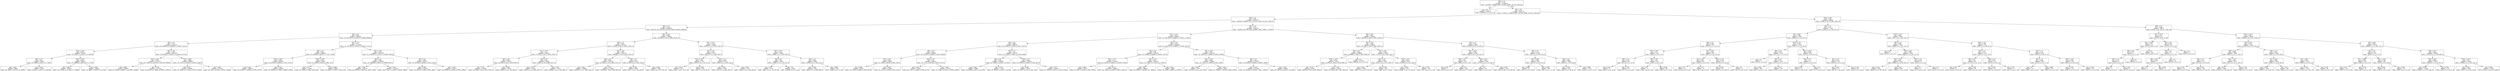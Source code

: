digraph Tree {
node [shape=box] ;
0 [label="X[8] <= 1.5\ngini = 0.767\nsamples = 11105816\nvalue = [3316682, 5198965, 2097, 5147495, 28665, 1813703, 2061542]"] ;
1 [label="gini = 0.0\nsamples = 1188678\nvalue = [1880569, 0, 0, 0, 0, 0, 0]"] ;
0 -> 1 [labeldistance=2.5, labelangle=45, headlabel="True"] ;
2 [label="X[1] <= 0.5\ngini = 0.744\nsamples = 9917138\nvalue = [1436113, 5198965, 2097, 5147495, 28665, 1813703, 2061542]"] ;
0 -> 2 [labeldistance=2.5, labelangle=-45, headlabel="False"] ;
3 [label="X[9] <= 2.5\ngini = 0.742\nsamples = 9870734\nvalue = [1365209, 5198965, 2077, 5147375, 27863, 1812223, 2061513]"] ;
2 -> 3 ;
4 [label="X[8] <= 2.5\ngini = 0.735\nsamples = 6458164\nvalue = [801283, 3351706, 478, 3517530, 25864, 1632622, 888063]"] ;
3 -> 4 ;
5 [label="X[0] <= 0.5\ngini = 0.693\nsamples = 5924481\nvalue = [0, 3351706, 0, 3517530, 0, 1616098, 888063]"] ;
4 -> 5 ;
6 [label="X[9] <= 0.5\ngini = 0.719\nsamples = 3150513\nvalue = [0, 1000663, 0, 1938388, 0, 1285419, 760512]"] ;
5 -> 6 ;
7 [label="X[10] <= 29.5\ngini = 0.655\nsamples = 477697\nvalue = [0, 195937, 0, 311821, 0, 0, 248769]"] ;
6 -> 7 ;
8 [label="X[6] <= 12.5\ngini = 0.62\nsamples = 94282\nvalue = [0, 25968, 0, 51647, 0, 0, 71493]"] ;
7 -> 8 ;
9 [label="gini = 0.657\nsamples = 46901\nvalue = [0, 19443, 0, 29776, 0, 0, 24960]"] ;
8 -> 9 ;
10 [label="gini = 0.522\nsamples = 47381\nvalue = [0, 6525, 0, 21871, 0, 0, 46533]"] ;
8 -> 10 ;
11 [label="X[10] <= 230.5\ngini = 0.653\nsamples = 383415\nvalue = [0, 169969, 0, 260174, 0, 0, 177276]"] ;
7 -> 11 ;
12 [label="gini = 0.645\nsamples = 279461\nvalue = [0, 105364, 0, 197244, 0, 0, 140046]"] ;
11 -> 12 ;
13 [label="gini = 0.649\nsamples = 103954\nvalue = [0, 64605, 0, 62930, 0, 0, 37230]"] ;
11 -> 13 ;
14 [label="X[3] <= 74.5\ngini = 0.709\nsamples = 2672816\nvalue = [0, 804726, 0, 1626567, 0, 1285419, 511743]"] ;
6 -> 14 ;
15 [label="X[10] <= 95.5\ngini = 0.708\nsamples = 2274213\nvalue = [0, 733655, 0, 1407476, 0, 1047180, 409065]"] ;
14 -> 15 ;
16 [label="gini = 0.692\nsamples = 996622\nvalue = [0, 305810, 0, 688617, 0, 410608, 170268]"] ;
15 -> 16 ;
17 [label="gini = 0.716\nsamples = 1277591\nvalue = [0, 427845, 0, 718859, 0, 636572, 238797]"] ;
15 -> 17 ;
18 [label="X[7] <= 209.5\ngini = 0.698\nsamples = 398603\nvalue = [0, 71071, 0, 219091, 0, 238239, 102678]"] ;
14 -> 18 ;
19 [label="gini = 0.697\nsamples = 244883\nvalue = [0, 41800, 0, 123739, 0, 155012, 67059]"] ;
18 -> 19 ;
20 [label="gini = 0.694\nsamples = 153720\nvalue = [0, 29271, 0, 95352, 0, 83227, 35619]"] ;
18 -> 20 ;
21 [label="X[3] <= 57.5\ngini = 0.577\nsamples = 2773968\nvalue = [0, 2351043, 0, 1579142, 0, 330679, 127551]"] ;
5 -> 21 ;
22 [label="X[0] <= 2.5\ngini = 0.531\nsamples = 896619\nvalue = [0, 850304, 0, 465167, 0, 77221, 27048]"] ;
21 -> 22 ;
23 [label="X[10] <= 230.5\ngini = 0.525\nsamples = 853967\nvalue = [0, 823535, 0, 429033, 0, 73741, 25791]"] ;
22 -> 23 ;
24 [label="gini = 0.561\nsamples = 288342\nvalue = [0, 257289, 0, 154985, 0, 33193, 10742]"] ;
23 -> 24 ;
25 [label="gini = 0.505\nsamples = 565625\nvalue = [0, 566246, 0, 274048, 0, 40548, 15049]"] ;
23 -> 25 ;
26 [label="X[10] <= 229.5\ngini = 0.555\nsamples = 42652\nvalue = [0, 26769, 0, 36134, 0, 3480, 1257]"] ;
22 -> 26 ;
27 [label="gini = 0.377\nsamples = 11959\nvalue = [0, 14682, 0, 2949, 0, 858, 525]"] ;
26 -> 27 ;
28 [label="gini = 0.469\nsamples = 30693\nvalue = [0, 12087, 0, 33185, 0, 2622, 732]"] ;
26 -> 28 ;
29 [label="X[2] <= 131.5\ngini = 0.595\nsamples = 1877349\nvalue = [0, 1500739, 0, 1113975, 0, 253458, 100503]"] ;
21 -> 29 ;
30 [label="X[4] <= 3.5\ngini = 0.603\nsamples = 1429592\nvalue = [0, 1099394, 0, 880125, 0, 200906, 80371]"] ;
29 -> 30 ;
31 [label="gini = 0.546\nsamples = 314139\nvalue = [0, 286633, 0, 168739, 0, 35342, 5706]"] ;
30 -> 31 ;
32 [label="gini = 0.615\nsamples = 1115453\nvalue = [0, 812761, 0, 711386, 0, 165564, 74665]"] ;
30 -> 32 ;
33 [label="X[5] <= 0.5\ngini = 0.563\nsamples = 447757\nvalue = [0, 401345, 0, 233850, 0, 52552, 20132]"] ;
29 -> 33 ;
34 [label="gini = 0.668\nsamples = 32186\nvalue = [0, 16359, 0, 22388, 0, 8461, 3449]"] ;
33 -> 34 ;
35 [label="gini = 0.548\nsamples = 415571\nvalue = [0, 384986, 0, 211462, 0, 44091, 16683]"] ;
33 -> 35 ;
36 [label="X[6] <= 42.5\ngini = 0.098\nsamples = 533683\nvalue = [801283, 0, 478, 0, 25864, 16524, 0]"] ;
4 -> 36 ;
37 [label="X[5] <= 1.5\ngini = 0.087\nsamples = 502787\nvalue = [759359, 0, 463, 0, 20390, 14932, 0]"] ;
36 -> 37 ;
38 [label="X[7] <= 222.5\ngini = 0.13\nsamples = 186513\nvalue = [275010, 0, 287, 0, 10225, 9706, 0]"] ;
37 -> 38 ;
39 [label="X[0] <= 0.5\ngini = 0.099\nsamples = 147057\nvalue = [221023, 0, 258, 0, 5616, 6169, 0]"] ;
38 -> 39 ;
40 [label="gini = 0.116\nsamples = 116262\nvalue = [173009, 0, 253, 0, 5262, 5705, 0]"] ;
39 -> 40 ;
41 [label="gini = 0.033\nsamples = 30795\nvalue = [48014, 0, 5, 0, 354, 464, 0]"] ;
39 -> 41 ;
42 [label="X[4] <= 8.5\ngini = 0.237\nsamples = 39456\nvalue = [53987, 0, 29, 0, 4609, 3537, 0]"] ;
38 -> 42 ;
43 [label="gini = 0.331\nsamples = 19705\nvalue = [25043, 0, 2, 0, 3444, 2573, 0]"] ;
42 -> 43 ;
44 [label="gini = 0.131\nsamples = 19751\nvalue = [28944, 0, 27, 0, 1165, 964, 0]"] ;
42 -> 44 ;
45 [label="X[3] <= 76.5\ngini = 0.061\nsamples = 316274\nvalue = [484349, 0, 176, 0, 10165, 5226, 0]"] ;
37 -> 45 ;
46 [label="X[6] <= 4.5\ngini = 0.055\nsamples = 307143\nvalue = [471952, 0, 176, 0, 8624, 4732, 0]"] ;
45 -> 46 ;
47 [label="gini = 0.031\nsamples = 149481\nvalue = [232493, 0, 37, 0, 1968, 1676, 0]"] ;
46 -> 47 ;
48 [label="gini = 0.077\nsamples = 157662\nvalue = [239459, 0, 139, 0, 6656, 3056, 0]"] ;
46 -> 48 ;
49 [label="X[9] <= 1.5\ngini = 0.25\nsamples = 9131\nvalue = [12397, 0, 0, 0, 1541, 494, 0]"] ;
45 -> 49 ;
50 [label="gini = 0.186\nsamples = 6050\nvalue = [8577, 0, 0, 0, 724, 246, 0]"] ;
49 -> 50 ;
51 [label="gini = 0.358\nsamples = 3081\nvalue = [3820, 0, 0, 0, 817, 248, 0]"] ;
49 -> 51 ;
52 [label="X[2] <= 127.5\ngini = 0.255\nsamples = 30896\nvalue = [41924, 0, 15, 0, 5474, 1592, 0]"] ;
36 -> 52 ;
53 [label="X[3] <= 72.5\ngini = 0.402\nsamples = 7074\nvalue = [8323, 0, 10, 0, 2244, 599, 0]"] ;
52 -> 53 ;
54 [label="X[10] <= 62.5\ngini = 0.144\nsamples = 1701\nvalue = [2478, 0, 10, 0, 141, 55, 0]"] ;
53 -> 54 ;
55 [label="gini = 0.103\nsamples = 1377\nvalue = [2047, 0, 10, 0, 79, 27, 0]"] ;
54 -> 55 ;
56 [label="gini = 0.299\nsamples = 324\nvalue = [431, 0, 0, 0, 62, 28, 0]"] ;
54 -> 56 ;
57 [label="X[5] <= 1.5\ngini = 0.461\nsamples = 5373\nvalue = [5845, 0, 0, 0, 2103, 544, 0]"] ;
53 -> 57 ;
58 [label="gini = 0.413\nsamples = 1902\nvalue = [2212, 0, 0, 0, 483, 282, 0]"] ;
57 -> 58 ;
59 [label="gini = 0.478\nsamples = 3471\nvalue = [3633, 0, 0, 0, 1620, 262, 0]"] ;
57 -> 59 ;
60 [label="X[2] <= 137.5\ngini = 0.203\nsamples = 23822\nvalue = [33601, 0, 5, 0, 3230, 993, 0]"] ;
52 -> 60 ;
61 [label="X[8] <= 4.5\ngini = 0.09\nsamples = 14972\nvalue = [22697, 0, 5, 0, 779, 323, 0]"] ;
60 -> 61 ;
62 [label="gini = 0.26\nsamples = 4710\nvalue = [6417, 0, 5, 0, 779, 323, 0]"] ;
61 -> 62 ;
63 [label="gini = 0.0\nsamples = 10262\nvalue = [16280, 0, 0, 0, 0, 0, 0]"] ;
61 -> 63 ;
64 [label="X[0] <= 1.5\ngini = 0.363\nsamples = 8850\nvalue = [10904, 0, 0, 0, 2451, 670, 0]"] ;
60 -> 64 ;
65 [label="gini = 0.394\nsamples = 7907\nvalue = [9422, 0, 0, 0, 2446, 668, 0]"] ;
64 -> 65 ;
66 [label="gini = 0.009\nsamples = 943\nvalue = [1482, 0, 0, 0, 5, 2, 0]"] ;
64 -> 66 ;
67 [label="X[8] <= 2.5\ngini = 0.732\nsamples = 3412570\nvalue = [563926, 1847259, 1599, 1629845, 1999, 179601, 1173450]"] ;
3 -> 67 ;
68 [label="X[7] <= 111.5\ngini = 0.678\nsamples = 3046877\nvalue = [0, 1847259, 0, 1629845, 0, 167965, 1173450]"] ;
67 -> 68 ;
69 [label="X[0] <= 0.5\ngini = 0.669\nsamples = 608782\nvalue = [0, 414106, 0, 270760, 0, 30325, 247672]"] ;
68 -> 69 ;
70 [label="X[6] <= 3.5\ngini = 0.672\nsamples = 290067\nvalue = [0, 102148, 0, 128949, 0, 24219, 203584]"] ;
69 -> 70 ;
71 [label="X[7] <= 24.5\ngini = 0.664\nsamples = 85246\nvalue = [0, 24401, 0, 48790, 0, 6093, 55871]"] ;
70 -> 71 ;
72 [label="gini = 0.648\nsamples = 53592\nvalue = [0, 13028, 0, 33862, 0, 3248, 34734]"] ;
71 -> 72 ;
73 [label="gini = 0.681\nsamples = 31654\nvalue = [0, 11373, 0, 14928, 0, 2845, 21137]"] ;
71 -> 73 ;
74 [label="X[10] <= 76.5\ngini = 0.67\nsamples = 204821\nvalue = [0, 77747, 0, 80159, 0, 18126, 147713]"] ;
70 -> 74 ;
75 [label="gini = 0.691\nsamples = 51651\nvalue = [0, 21221, 0, 22698, 0, 5028, 32710]"] ;
74 -> 75 ;
76 [label="gini = 0.661\nsamples = 153170\nvalue = [0, 56526, 0, 57461, 0, 13098, 115003]"] ;
74 -> 76 ;
77 [label="X[4] <= 2.5\ngini = 0.53\nsamples = 318715\nvalue = [0, 311958, 0, 141811, 0, 6106, 44088]"] ;
69 -> 77 ;
78 [label="X[6] <= 9.5\ngini = 0.433\nsamples = 100509\nvalue = [0, 113824, 0, 35760, 0, 0, 9312]"] ;
77 -> 78 ;
79 [label="gini = 0.542\nsamples = 28802\nvalue = [0, 26908, 0, 14475, 0, 0, 4193]"] ;
78 -> 79 ;
80 [label="gini = 0.374\nsamples = 71707\nvalue = [0, 86916, 0, 21285, 0, 0, 5119]"] ;
78 -> 80 ;
81 [label="X[10] <= 17.5\ngini = 0.565\nsamples = 218206\nvalue = [0, 198134, 0, 106051, 0, 6106, 34776]"] ;
77 -> 81 ;
82 [label="gini = 0.463\nsamples = 14705\nvalue = [0, 15874, 0, 5734, 0, 234, 1251]"] ;
81 -> 82 ;
83 [label="gini = 0.571\nsamples = 203501\nvalue = [0, 182260, 0, 100317, 0, 5872, 33525]"] ;
81 -> 83 ;
84 [label="X[0] <= 0.5\ngini = 0.679\nsamples = 2438095\nvalue = [0, 1433153, 0, 1359085, 0, 137640, 925778]"] ;
68 -> 84 ;
85 [label="X[4] <= 6.5\ngini = 0.68\nsamples = 1110355\nvalue = [0, 346398, 0, 604396, 0, 104240, 702133]"] ;
84 -> 85 ;
86 [label="X[2] <= 117.5\ngini = 0.711\nsamples = 657596\nvalue = [0, 233561, 0, 330613, 0, 104240, 371456]"] ;
85 -> 86 ;
87 [label="gini = 0.665\nsamples = 33537\nvalue = [0, 5310, 0, 20204, 0, 5768, 21685]"] ;
86 -> 87 ;
88 [label="gini = 0.712\nsamples = 624059\nvalue = [0, 228251, 0, 310409, 0, 98472, 349771]"] ;
86 -> 88 ;
89 [label="X[3] <= 74.5\ngini = 0.617\nsamples = 452759\nvalue = [0, 112837, 0, 273783, 0, 0, 330677]"] ;
85 -> 89 ;
90 [label="gini = 0.63\nsamples = 356922\nvalue = [0, 100453, 0, 228784, 0, 0, 236055]"] ;
89 -> 90 ;
91 [label="gini = 0.518\nsamples = 95837\nvalue = [0, 12384, 0, 44999, 0, 0, 94622]"] ;
89 -> 91 ;
92 [label="X[2] <= 122.5\ngini = 0.591\nsamples = 1327740\nvalue = [0, 1086755, 0, 754689, 0, 33400, 223645]"] ;
84 -> 92 ;
93 [label="X[2] <= 115.5\ngini = 0.638\nsamples = 206043\nvalue = [0, 141211, 0, 125036, 0, 6540, 53065]"] ;
92 -> 93 ;
94 [label="gini = 0.667\nsamples = 1672\nvalue = [0, 926, 0, 478, 0, 132, 1106]"] ;
93 -> 94 ;
95 [label="gini = 0.637\nsamples = 204371\nvalue = [0, 140285, 0, 124558, 0, 6408, 51959]"] ;
93 -> 95 ;
96 [label="X[0] <= 2.5\ngini = 0.58\nsamples = 1121697\nvalue = [0, 945544, 0, 629653, 0, 26860, 170580]"] ;
92 -> 96 ;
97 [label="gini = 0.579\nsamples = 1075862\nvalue = [0, 915128, 0, 592314, 0, 26117, 166673]"] ;
96 -> 97 ;
98 [label="gini = 0.555\nsamples = 45835\nvalue = [0, 30416, 0, 37339, 0, 743, 3907]"] ;
96 -> 98 ;
99 [label="X[6] <= 45.5\ngini = 0.051\nsamples = 365693\nvalue = [563926, 0, 1599, 0, 1999, 11636, 0]"] ;
67 -> 99 ;
100 [label="X[3] <= 76.5\ngini = 0.049\nsamples = 360853\nvalue = [557168, 0, 1540, 0, 1844, 10951, 0]"] ;
99 -> 100 ;
101 [label="X[8] <= 4.5\ngini = 0.045\nsamples = 348889\nvalue = [540066, 0, 1484, 0, 1639, 9499, 0]"] ;
100 -> 101 ;
102 [label="X[10] <= 187.5\ngini = 0.192\nsamples = 76181\nvalue = [107861, 0, 1484, 0, 1639, 9499, 0]"] ;
101 -> 102 ;
103 [label="gini = 0.216\nsamples = 45926\nvalue = [64095, 0, 930, 0, 1198, 6546, 0]"] ;
102 -> 103 ;
104 [label="gini = 0.155\nsamples = 30255\nvalue = [43766, 0, 554, 0, 441, 2953, 0]"] ;
102 -> 104 ;
105 [label="gini = 0.0\nsamples = 272708\nvalue = [432205, 0, 0, 0, 0, 0, 0]"] ;
101 -> 105 ;
106 [label="X[7] <= 53.5\ngini = 0.168\nsamples = 11964\nvalue = [17102, 0, 56, 0, 205, 1452, 0]"] ;
100 -> 106 ;
107 [label="X[5] <= 2.5\ngini = 0.518\nsamples = 2433\nvalue = [2312, 0, 47, 0, 170, 1294, 0]"] ;
106 -> 107 ;
108 [label="gini = 0.541\nsamples = 2080\nvalue = [1863, 0, 47, 0, 170, 1202, 0]"] ;
107 -> 108 ;
109 [label="gini = 0.282\nsamples = 353\nvalue = [449, 0, 0, 0, 0, 92, 0]"] ;
107 -> 109 ;
110 [label="X[10] <= 15.5\ngini = 0.027\nsamples = 9531\nvalue = [14790, 0, 9, 0, 35, 158, 0]"] ;
106 -> 110 ;
111 [label="gini = 0.024\nsamples = 9377\nvalue = [14583, 0, 0, 0, 23, 155, 0]"] ;
110 -> 111 ;
112 [label="gini = 0.193\nsamples = 154\nvalue = [207, 0, 9, 0, 12, 3, 0]"] ;
110 -> 112 ;
113 [label="X[4] <= 5.5\ngini = 0.213\nsamples = 4840\nvalue = [6758, 0, 59, 0, 155, 685, 0]"] ;
99 -> 113 ;
114 [label="X[2] <= 132.5\ngini = 0.289\nsamples = 2582\nvalue = [3387, 0, 26, 0, 115, 542, 0]"] ;
113 -> 114 ;
115 [label="X[8] <= 4.0\ngini = 0.01\nsamples = 390\nvalue = [609, 0, 0, 0, 0, 3, 0]"] ;
114 -> 115 ;
116 [label="gini = 0.397\nsamples = 7\nvalue = [8, 0, 0, 0, 0, 3, 0]"] ;
115 -> 116 ;
117 [label="gini = 0.0\nsamples = 383\nvalue = [601, 0, 0, 0, 0, 0, 0]"] ;
115 -> 117 ;
118 [label="X[3] <= 62.5\ngini = 0.329\nsamples = 2192\nvalue = [2778, 0, 26, 0, 115, 539, 0]"] ;
114 -> 118 ;
119 [label="gini = 0.0\nsamples = 165\nvalue = [266, 0, 0, 0, 0, 0, 0]"] ;
118 -> 119 ;
120 [label="gini = 0.351\nsamples = 2027\nvalue = [2512, 0, 26, 0, 115, 539, 0]"] ;
118 -> 120 ;
121 [label="X[5] <= 0.5\ngini = 0.115\nsamples = 2258\nvalue = [3371, 0, 33, 0, 40, 143, 0]"] ;
113 -> 121 ;
122 [label="X[7] <= 80.0\ngini = 0.264\nsamples = 369\nvalue = [510, 0, 31, 0, 12, 45, 0]"] ;
121 -> 122 ;
123 [label="gini = 0.684\nsamples = 67\nvalue = [43, 0, 31, 0, 5, 28, 0]"] ;
122 -> 123 ;
124 [label="gini = 0.094\nsamples = 302\nvalue = [467, 0, 0, 0, 7, 17, 0]"] ;
122 -> 124 ;
125 [label="X[4] <= 6.5\ngini = 0.083\nsamples = 1889\nvalue = [2861, 0, 2, 0, 28, 98, 0]"] ;
121 -> 125 ;
126 [label="gini = 0.138\nsamples = 418\nvalue = [620, 0, 0, 0, 28, 21, 0]"] ;
125 -> 126 ;
127 [label="gini = 0.066\nsamples = 1471\nvalue = [2241, 0, 2, 0, 0, 77, 0]"] ;
125 -> 127 ;
128 [label="X[10] <= 59.5\ngini = 0.065\nsamples = 46404\nvalue = [70904, 0, 20, 120, 802, 1480, 29]"] ;
2 -> 128 ;
129 [label="X[4] <= 3.5\ngini = 0.111\nsamples = 7729\nvalue = [11563, 0, 0, 2, 285, 424, 0]"] ;
128 -> 129 ;
130 [label="X[7] <= 96.5\ngini = 0.196\nsamples = 1689\nvalue = [2386, 0, 0, 1, 55, 233, 0]"] ;
129 -> 130 ;
131 [label="X[9] <= 2.5\ngini = 0.384\nsamples = 371\nvalue = [435, 0, 0, 0, 3, 147, 0]"] ;
130 -> 131 ;
132 [label="X[2] <= 129.5\ngini = 0.12\nsamples = 189\nvalue = [266, 0, 0, 0, 3, 15, 0]"] ;
131 -> 132 ;
133 [label="X[9] <= 1.5\ngini = 0.316\nsamples = 49\nvalue = [67, 0, 0, 0, 1, 15, 0]"] ;
132 -> 133 ;
134 [label="gini = 0.444\nsamples = 27\nvalue = [30, 0, 0, 0, 0, 15, 0]"] ;
133 -> 134 ;
135 [label="gini = 0.051\nsamples = 22\nvalue = [37, 0, 0, 0, 1, 0, 0]"] ;
133 -> 135 ;
136 [label="X[3] <= 76.5\ngini = 0.02\nsamples = 140\nvalue = [199, 0, 0, 0, 2, 0, 0]"] ;
132 -> 136 ;
137 [label="gini = 0.0\nsamples = 72\nvalue = [101, 0, 0, 0, 0, 0, 0]"] ;
136 -> 137 ;
138 [label="gini = 0.039\nsamples = 68\nvalue = [98, 0, 0, 0, 2, 0, 0]"] ;
136 -> 138 ;
139 [label="X[7] <= 93.0\ngini = 0.492\nsamples = 182\nvalue = [169, 0, 0, 0, 0, 132, 0]"] ;
131 -> 139 ;
140 [label="X[1] <= 3.5\ngini = 0.087\nsamples = 83\nvalue = [126, 0, 0, 0, 0, 6, 0]"] ;
139 -> 140 ;
141 [label="gini = 0.14\nsamples = 51\nvalue = [73, 0, 0, 0, 0, 6, 0]"] ;
140 -> 141 ;
142 [label="gini = 0.0\nsamples = 32\nvalue = [53, 0, 0, 0, 0, 0, 0]"] ;
140 -> 142 ;
143 [label="X[10] <= 11.0\ngini = 0.379\nsamples = 99\nvalue = [43, 0, 0, 0, 0, 126, 0]"] ;
139 -> 143 ;
144 [label="gini = 0.304\nsamples = 91\nvalue = [29, 0, 0, 0, 0, 126, 0]"] ;
143 -> 144 ;
145 [label="gini = 0.0\nsamples = 8\nvalue = [14, 0, 0, 0, 0, 0, 0]"] ;
143 -> 145 ;
146 [label="X[10] <= 52.0\ngini = 0.126\nsamples = 1318\nvalue = [1951, 0, 0, 1, 52, 86, 0]"] ;
130 -> 146 ;
147 [label="X[8] <= 2.5\ngini = 0.076\nsamples = 1124\nvalue = [1727, 0, 0, 1, 17, 53, 0]"] ;
146 -> 147 ;
148 [label="gini = 0.0\nsamples = 1\nvalue = [0, 0, 0, 1, 0, 0, 0]"] ;
147 -> 148 ;
149 [label="X[5] <= 0.5\ngini = 0.075\nsamples = 1123\nvalue = [1727, 0, 0, 0, 17, 53, 0]"] ;
147 -> 149 ;
150 [label="gini = 0.003\nsamples = 385\nvalue = [627, 0, 0, 0, 0, 1, 0]"] ;
149 -> 150 ;
151 [label="gini = 0.112\nsamples = 738\nvalue = [1100, 0, 0, 0, 17, 52, 0]"] ;
149 -> 151 ;
152 [label="X[7] <= 102.5\ngini = 0.384\nsamples = 194\nvalue = [224, 0, 0, 0, 35, 33, 0]"] ;
146 -> 152 ;
153 [label="X[3] <= 73.5\ngini = 0.5\nsamples = 27\nvalue = [20, 0, 0, 0, 0, 20, 0]"] ;
152 -> 153 ;
154 [label="gini = 0.478\nsamples = 22\nvalue = [13, 0, 0, 0, 0, 20, 0]"] ;
153 -> 154 ;
155 [label="gini = 0.0\nsamples = 5\nvalue = [7, 0, 0, 0, 0, 0, 0]"] ;
153 -> 155 ;
156 [label="X[1] <= 4.5\ngini = 0.323\nsamples = 167\nvalue = [204, 0, 0, 0, 35, 13, 0]"] ;
152 -> 156 ;
157 [label="gini = 0.452\nsamples = 87\nvalue = [90, 0, 0, 0, 31, 8, 0]"] ;
156 -> 157 ;
158 [label="gini = 0.138\nsamples = 80\nvalue = [114, 0, 0, 0, 4, 5, 0]"] ;
156 -> 158 ;
159 [label="X[10] <= 52.5\ngini = 0.085\nsamples = 6040\nvalue = [9177, 0, 0, 1, 230, 191, 0]"] ;
129 -> 159 ;
160 [label="X[8] <= 2.5\ngini = 0.068\nsamples = 5259\nvalue = [8090, 0, 0, 1, 141, 151, 0]"] ;
159 -> 160 ;
161 [label="gini = 0.0\nsamples = 1\nvalue = [0, 0, 0, 1, 0, 0, 0]"] ;
160 -> 161 ;
162 [label="X[3] <= 78.5\ngini = 0.068\nsamples = 5258\nvalue = [8090, 0, 0, 0, 141, 151, 0]"] ;
160 -> 162 ;
163 [label="X[3] <= 76.5\ngini = 0.067\nsamples = 5252\nvalue = [8086, 0, 0, 0, 139, 149, 0]"] ;
162 -> 163 ;
164 [label="gini = 0.074\nsamples = 4362\nvalue = [6706, 0, 0, 0, 128, 139, 0]"] ;
163 -> 164 ;
165 [label="gini = 0.03\nsamples = 890\nvalue = [1380, 0, 0, 0, 11, 10, 0]"] ;
163 -> 165 ;
166 [label="X[5] <= 1.0\ngini = 0.625\nsamples = 6\nvalue = [4, 0, 0, 0, 2, 2, 0]"] ;
162 -> 166 ;
167 [label="gini = 0.5\nsamples = 3\nvalue = [2, 0, 0, 0, 0, 2, 0]"] ;
166 -> 167 ;
168 [label="gini = 0.5\nsamples = 3\nvalue = [2, 0, 0, 0, 2, 0, 0]"] ;
166 -> 168 ;
169 [label="X[10] <= 53.5\ngini = 0.194\nsamples = 781\nvalue = [1087, 0, 0, 0, 89, 40, 0]"] ;
159 -> 169 ;
170 [label="X[5] <= 1.5\ngini = 0.477\nsamples = 139\nvalue = [148, 0, 0, 0, 51, 19, 0]"] ;
169 -> 170 ;
171 [label="X[9] <= 0.5\ngini = 0.38\nsamples = 94\nvalue = [117, 0, 0, 0, 21, 14, 0]"] ;
170 -> 171 ;
172 [label="gini = 0.245\nsamples = 6\nvalue = [1, 0, 0, 0, 0, 6, 0]"] ;
171 -> 172 ;
173 [label="gini = 0.336\nsamples = 88\nvalue = [116, 0, 0, 0, 21, 8, 0]"] ;
171 -> 173 ;
174 [label="X[0] <= 0.5\ngini = 0.567\nsamples = 45\nvalue = [31, 0, 0, 0, 30, 5, 0]"] ;
170 -> 174 ;
175 [label="gini = 0.549\nsamples = 37\nvalue = [20, 0, 0, 0, 30, 4, 0]"] ;
174 -> 175 ;
176 [label="gini = 0.153\nsamples = 8\nvalue = [11, 0, 0, 0, 0, 1, 0]"] ;
174 -> 176 ;
177 [label="X[1] <= 1.5\ngini = 0.113\nsamples = 642\nvalue = [939, 0, 0, 0, 38, 21, 0]"] ;
169 -> 177 ;
178 [label="X[4] <= 7.5\ngini = 0.056\nsamples = 308\nvalue = [472, 0, 0, 0, 12, 2, 0]"] ;
177 -> 178 ;
179 [label="gini = 0.0\nsamples = 111\nvalue = [180, 0, 0, 0, 0, 0, 0]"] ;
178 -> 179 ;
180 [label="gini = 0.088\nsamples = 197\nvalue = [292, 0, 0, 0, 12, 2, 0]"] ;
178 -> 180 ;
181 [label="X[10] <= 54.5\ngini = 0.164\nsamples = 334\nvalue = [467, 0, 0, 0, 26, 19, 0]"] ;
177 -> 181 ;
182 [label="gini = 0.249\nsamples = 112\nvalue = [149, 0, 0, 0, 13, 11, 0]"] ;
181 -> 182 ;
183 [label="gini = 0.118\nsamples = 222\nvalue = [318, 0, 0, 0, 13, 8, 0]"] ;
181 -> 183 ;
184 [label="X[8] <= 2.5\ngini = 0.056\nsamples = 38675\nvalue = [59341, 0, 20, 118, 517, 1056, 29]"] ;
128 -> 184 ;
185 [label="X[7] <= 147.5\ngini = 0.417\nsamples = 95\nvalue = [0, 0, 0, 118, 0, 13, 29]"] ;
184 -> 185 ;
186 [label="X[2] <= 130.5\ngini = 0.197\nsamples = 73\nvalue = [0, 0, 0, 108, 0, 5, 8]"] ;
185 -> 186 ;
187 [label="X[4] <= 8.5\ngini = 0.473\nsamples = 7\nvalue = [0, 0, 0, 0, 0, 5, 8]"] ;
186 -> 187 ;
188 [label="X[4] <= 7.5\ngini = 0.397\nsamples = 6\nvalue = [0, 0, 0, 0, 0, 3, 8]"] ;
187 -> 188 ;
189 [label="gini = 0.0\nsamples = 3\nvalue = [0, 0, 0, 0, 0, 0, 4]"] ;
188 -> 189 ;
190 [label="gini = 0.49\nsamples = 3\nvalue = [0, 0, 0, 0, 0, 3, 4]"] ;
188 -> 190 ;
191 [label="gini = 0.0\nsamples = 1\nvalue = [0, 0, 0, 0, 0, 2, 0]"] ;
187 -> 191 ;
192 [label="gini = 0.0\nsamples = 66\nvalue = [0, 0, 0, 108, 0, 0, 0]"] ;
186 -> 192 ;
193 [label="X[0] <= 0.5\ngini = 0.602\nsamples = 22\nvalue = [0, 0, 0, 10, 0, 8, 21]"] ;
185 -> 193 ;
194 [label="X[9] <= 2.5\ngini = 0.4\nsamples = 17\nvalue = [0, 0, 0, 0, 0, 8, 21]"] ;
193 -> 194 ;
195 [label="X[3] <= 52.5\ngini = 0.444\nsamples = 7\nvalue = [0, 0, 0, 0, 0, 8, 4]"] ;
194 -> 195 ;
196 [label="gini = 0.0\nsamples = 2\nvalue = [0, 0, 0, 0, 0, 3, 0]"] ;
195 -> 196 ;
197 [label="gini = 0.494\nsamples = 5\nvalue = [0, 0, 0, 0, 0, 5, 4]"] ;
195 -> 197 ;
198 [label="gini = 0.0\nsamples = 10\nvalue = [0, 0, 0, 0, 0, 0, 17]"] ;
194 -> 198 ;
199 [label="gini = 0.0\nsamples = 5\nvalue = [0, 0, 0, 10, 0, 0, 0]"] ;
193 -> 199 ;
200 [label="X[10] <= 110.5\ngini = 0.051\nsamples = 38580\nvalue = [59341, 0, 20, 0, 517, 1043, 0]"] ;
184 -> 200 ;
201 [label="X[6] <= 24.0\ngini = 0.073\nsamples = 7445\nvalue = [11339, 0, 8, 0, 131, 302, 0]"] ;
200 -> 201 ;
202 [label="X[9] <= 0.5\ngini = 0.088\nsamples = 3850\nvalue = [5842, 0, 5, 0, 71, 204, 0]"] ;
201 -> 202 ;
203 [label="X[6] <= 2.5\ngini = 0.22\nsamples = 179\nvalue = [271, 0, 0, 0, 0, 39, 0]"] ;
202 -> 203 ;
204 [label="gini = 0.347\nsamples = 54\nvalue = [66, 0, 0, 0, 0, 19, 0]"] ;
203 -> 204 ;
205 [label="gini = 0.162\nsamples = 125\nvalue = [205, 0, 0, 0, 0, 20, 0]"] ;
203 -> 205 ;
206 [label="X[2] <= 127.5\ngini = 0.08\nsamples = 3671\nvalue = [5571, 0, 5, 0, 71, 165, 0]"] ;
202 -> 206 ;
207 [label="gini = 0.073\nsamples = 3428\nvalue = [5233, 0, 5, 0, 60, 140, 0]"] ;
206 -> 207 ;
208 [label="gini = 0.178\nsamples = 243\nvalue = [338, 0, 0, 0, 11, 25, 0]"] ;
206 -> 208 ;
209 [label="X[5] <= 1.5\ngini = 0.056\nsamples = 3595\nvalue = [5497, 0, 3, 0, 60, 98, 0]"] ;
201 -> 209 ;
210 [label="X[1] <= 18.5\ngini = 0.063\nsamples = 2376\nvalue = [3591, 0, 3, 0, 28, 89, 0]"] ;
209 -> 210 ;
211 [label="gini = 0.073\nsamples = 1933\nvalue = [2896, 0, 3, 0, 23, 87, 0]"] ;
210 -> 211 ;
212 [label="gini = 0.02\nsamples = 443\nvalue = [695, 0, 0, 0, 5, 2, 0]"] ;
210 -> 212 ;
213 [label="X[1] <= 48.5\ngini = 0.041\nsamples = 1219\nvalue = [1906, 0, 0, 0, 32, 9, 0]"] ;
209 -> 213 ;
214 [label="gini = 0.034\nsamples = 1123\nvalue = [1752, 0, 0, 0, 24, 7, 0]"] ;
213 -> 214 ;
215 [label="gini = 0.116\nsamples = 96\nvalue = [154, 0, 0, 0, 8, 2, 0]"] ;
213 -> 215 ;
216 [label="X[3] <= 40.5\ngini = 0.046\nsamples = 31135\nvalue = [48002, 0, 12, 0, 386, 741, 0]"] ;
200 -> 216 ;
217 [label="X[4] <= 6.5\ngini = 0.161\nsamples = 579\nvalue = [824, 0, 0, 0, 6, 73, 0]"] ;
216 -> 217 ;
218 [label="X[7] <= 168.5\ngini = 0.054\nsamples = 158\nvalue = [246, 0, 0, 0, 3, 4, 0]"] ;
217 -> 218 ;
219 [label="gini = 0.017\nsamples = 143\nvalue = [226, 0, 0, 0, 0, 2, 0]"] ;
218 -> 219 ;
220 [label="gini = 0.339\nsamples = 15\nvalue = [20, 0, 0, 0, 3, 2, 0]"] ;
218 -> 220 ;
221 [label="X[2] <= 133.5\ngini = 0.198\nsamples = 421\nvalue = [578, 0, 0, 0, 3, 69, 0]"] ;
217 -> 221 ;
222 [label="gini = 0.058\nsamples = 94\nvalue = [130, 0, 0, 0, 2, 2, 0]"] ;
221 -> 222 ;
223 [label="gini = 0.229\nsamples = 327\nvalue = [448, 0, 0, 0, 1, 67, 0]"] ;
221 -> 223 ;
224 [label="X[6] <= 15.5\ngini = 0.043\nsamples = 30556\nvalue = [47178, 0, 12, 0, 380, 668, 0]"] ;
216 -> 224 ;
225 [label="X[2] <= 133.5\ngini = 0.036\nsamples = 14970\nvalue = [23234, 0, 1, 0, 179, 247, 0]"] ;
224 -> 225 ;
226 [label="gini = 0.033\nsamples = 14748\nvalue = [22940, 0, 1, 0, 153, 236, 0]"] ;
225 -> 226 ;
227 [label="gini = 0.204\nsamples = 222\nvalue = [294, 0, 0, 0, 26, 11, 0]"] ;
225 -> 227 ;
228 [label="X[10] <= 115.5\ngini = 0.05\nsamples = 15586\nvalue = [23944, 0, 11, 0, 201, 421, 0]"] ;
224 -> 228 ;
229 [label="gini = 0.021\nsamples = 2695\nvalue = [4207, 0, 3, 0, 20, 23, 0]"] ;
228 -> 229 ;
230 [label="gini = 0.056\nsamples = 12891\nvalue = [19737, 0, 8, 0, 181, 398, 0]"] ;
228 -> 230 ;
}